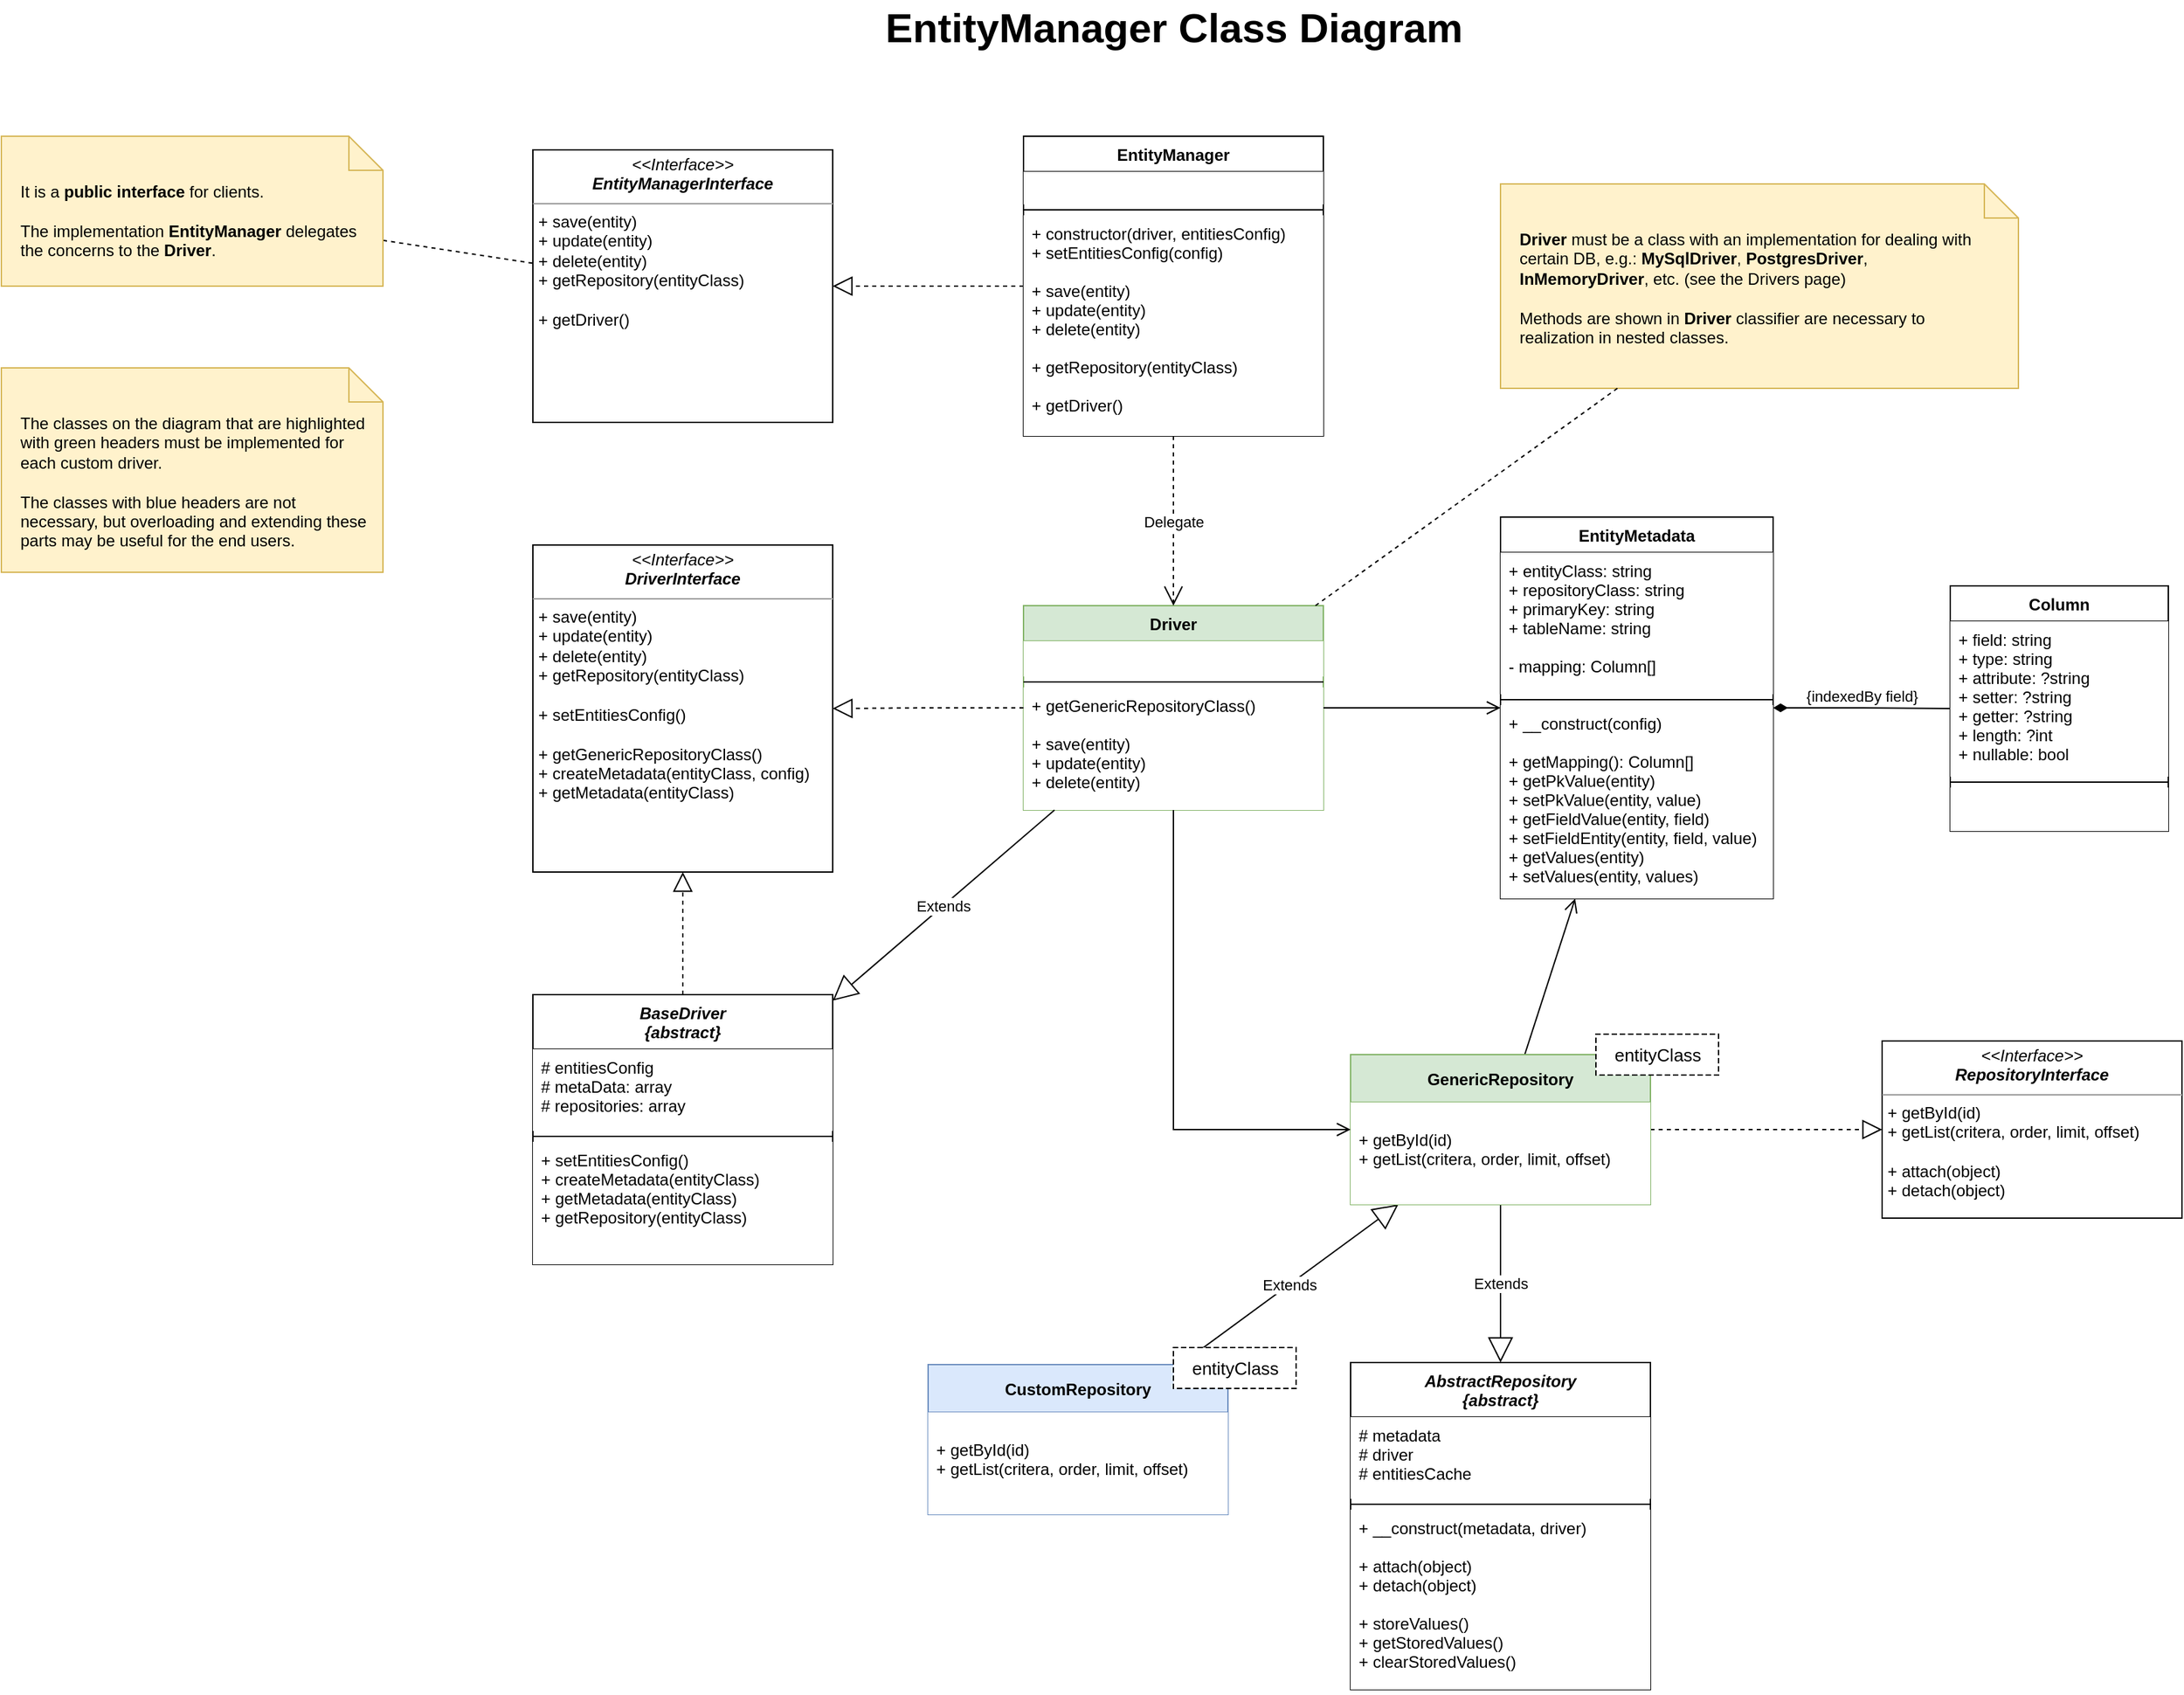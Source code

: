 <mxfile version="15.4.0" type="device" pages="2"><diagram id="SJ58CyVao7yUJcy5FG_9" name="EntityManager"><mxGraphModel dx="2591" dy="825" grid="1" gridSize="10" guides="1" tooltips="1" connect="1" arrows="1" fold="1" page="1" pageScale="1" pageWidth="1169" pageHeight="827" math="0" shadow="0"><root><mxCell id="0"/><mxCell id="1" parent="0"/><mxCell id="A0-CKyTJ0gZ9Mel_2dKD-28" value="Extends" style="endArrow=block;endSize=16;endFill=0;html=1;rounded=0;" parent="1" source="A0-CKyTJ0gZ9Mel_2dKD-25" target="A0-CKyTJ0gZ9Mel_2dKD-10" edge="1"><mxGeometry width="160" relative="1" as="geometry"><mxPoint x="250" y="944" as="sourcePoint"/><mxPoint x="250" y="1080" as="targetPoint"/></mxGeometry></mxCell><mxCell id="lJa0WSNyjWB1yCXfG6-7-16" value="EntityMetadata" style="swimlane;fontStyle=1;align=center;verticalAlign=top;childLayout=stackLayout;horizontal=1;startSize=26;horizontalStack=0;resizeParent=1;resizeParentMax=0;resizeLast=0;collapsible=1;marginBottom=0;fillColor=default;" parent="1" vertex="1"><mxGeometry x="240" y="429.5" width="200" height="280" as="geometry"/></mxCell><mxCell id="lJa0WSNyjWB1yCXfG6-7-17" value="+ entityClass: string&#10;+ repositoryClass: string&#10;+ primaryKey: string&#10;+ tableName: string&#10;&#10;- mapping: Column[]" style="text;strokeColor=none;fillColor=default;align=left;verticalAlign=top;spacingLeft=4;spacingRight=4;overflow=hidden;rotatable=0;points=[[0,0.5],[1,0.5]];portConstraint=eastwest;" parent="lJa0WSNyjWB1yCXfG6-7-16" vertex="1"><mxGeometry y="26" width="200" height="104" as="geometry"/></mxCell><mxCell id="lJa0WSNyjWB1yCXfG6-7-18" value="" style="line;strokeWidth=1;fillColor=none;align=left;verticalAlign=middle;spacingTop=-1;spacingLeft=3;spacingRight=3;rotatable=0;labelPosition=right;points=[];portConstraint=eastwest;" parent="lJa0WSNyjWB1yCXfG6-7-16" vertex="1"><mxGeometry y="130" width="200" height="8" as="geometry"/></mxCell><mxCell id="lJa0WSNyjWB1yCXfG6-7-19" value="+ __construct(config)&#10;&#10;+ getMapping(): Column[]&#10;+ getPkValue(entity)&#10;+ setPkValue(entity, value)&#10;+ getFieldValue(entity, field)&#10;+ setFieldEntity(entity, field, value)&#10;+ getValues(entity)&#10;+ setValues(entity, values)" style="text;strokeColor=none;fillColor=default;align=left;verticalAlign=top;spacingLeft=4;spacingRight=4;overflow=hidden;rotatable=0;points=[[0,0.5],[1,0.5]];portConstraint=eastwest;" parent="lJa0WSNyjWB1yCXfG6-7-16" vertex="1"><mxGeometry y="138" width="200" height="142" as="geometry"/></mxCell><mxCell id="lJa0WSNyjWB1yCXfG6-7-20" value="Driver" style="swimlane;fontStyle=1;align=center;verticalAlign=top;childLayout=stackLayout;horizontal=1;startSize=26;horizontalStack=0;resizeParent=1;resizeParentMax=0;resizeLast=0;collapsible=1;marginBottom=0;fillColor=#d5e8d4;strokeColor=#82b366;" parent="1" vertex="1"><mxGeometry x="-110" y="494.5" width="220" height="150" as="geometry"/></mxCell><mxCell id="lJa0WSNyjWB1yCXfG6-7-21" value="" style="text;strokeColor=none;fillColor=default;align=left;verticalAlign=top;spacingLeft=4;spacingRight=4;overflow=hidden;rotatable=0;points=[[0,0.5],[1,0.5]];portConstraint=eastwest;" parent="lJa0WSNyjWB1yCXfG6-7-20" vertex="1"><mxGeometry y="26" width="220" height="26" as="geometry"/></mxCell><mxCell id="lJa0WSNyjWB1yCXfG6-7-22" value="" style="line;strokeWidth=1;fillColor=default;align=left;verticalAlign=middle;spacingTop=-1;spacingLeft=3;spacingRight=3;rotatable=0;labelPosition=right;points=[];portConstraint=eastwest;" parent="lJa0WSNyjWB1yCXfG6-7-20" vertex="1"><mxGeometry y="52" width="220" height="8" as="geometry"/></mxCell><mxCell id="lJa0WSNyjWB1yCXfG6-7-23" value="+ getGenericRepositoryClass()&#10;&#10;+ save(entity)&#10;+ update(entity)&#10;+ delete(entity)" style="text;strokeColor=none;fillColor=default;align=left;verticalAlign=top;spacingLeft=4;spacingRight=4;overflow=hidden;rotatable=0;points=[[0,0.5],[1,0.5]];portConstraint=eastwest;" parent="lJa0WSNyjWB1yCXfG6-7-20" vertex="1"><mxGeometry y="60" width="220" height="90" as="geometry"/></mxCell><mxCell id="lJa0WSNyjWB1yCXfG6-7-24" value="&lt;p style=&quot;margin: 0px ; margin-top: 4px ; text-align: center&quot;&gt;&lt;i&gt;&amp;lt;&amp;lt;Interface&amp;gt;&amp;gt;&lt;/i&gt;&lt;br&gt;&lt;b&gt;&lt;i&gt;DriverInterface&lt;/i&gt;&lt;/b&gt;&lt;/p&gt;&lt;hr size=&quot;1&quot;&gt;&lt;p style=&quot;margin: 0px 0px 0px 4px&quot;&gt;+ save(entity)&lt;br&gt;&lt;/p&gt;&lt;p style=&quot;margin: 0px 0px 0px 4px&quot;&gt;+ update(entity)&lt;/p&gt;&lt;p style=&quot;margin: 0px 0px 0px 4px&quot;&gt;+ delete(entity)&lt;/p&gt;&lt;p style=&quot;margin: 0px 0px 0px 4px&quot;&gt;+ getRepository(entityClass)&lt;/p&gt;&lt;p style=&quot;margin: 0px 0px 0px 4px&quot;&gt;&lt;br&gt;&lt;/p&gt;&lt;p style=&quot;margin: 0px 0px 0px 4px&quot;&gt;&lt;span&gt;+ setEntitiesConfig()&lt;/span&gt;&lt;br&gt;&lt;/p&gt;&lt;p style=&quot;margin: 0px 0px 0px 4px&quot;&gt;&lt;br&gt;&lt;/p&gt;&lt;p style=&quot;margin: 0px 0px 0px 4px&quot;&gt;+ getGenericRepositoryClass()&lt;br&gt;&lt;/p&gt;&lt;p style=&quot;margin: 0px ; margin-left: 4px&quot;&gt;+ createMetadata(entityClass, config)&lt;br style=&quot;padding: 0px ; margin: 0px&quot;&gt;+ getMetadata(entityClass)&lt;/p&gt;" style="verticalAlign=top;align=left;overflow=fill;fontSize=12;fontFamily=Helvetica;html=1;fillColor=default;" parent="1" vertex="1"><mxGeometry x="-470" y="450" width="220" height="240" as="geometry"/></mxCell><mxCell id="lJa0WSNyjWB1yCXfG6-7-25" value="Column" style="swimlane;fontStyle=1;align=center;verticalAlign=top;childLayout=stackLayout;horizontal=1;startSize=26;horizontalStack=0;resizeParent=1;resizeParentMax=0;resizeLast=0;collapsible=1;marginBottom=0;fillColor=default;" parent="1" vertex="1"><mxGeometry x="570" y="480" width="160" height="180" as="geometry"/></mxCell><mxCell id="lJa0WSNyjWB1yCXfG6-7-26" value="+ field: string&#10;+ type: string&#10;+ attribute: ?string&#10;+ setter: ?string&#10;+ getter: ?string&#10;+ length: ?int&#10;+ nullable: bool" style="text;strokeColor=none;fillColor=default;align=left;verticalAlign=top;spacingLeft=4;spacingRight=4;overflow=hidden;rotatable=0;points=[[0,0.5],[1,0.5]];portConstraint=eastwest;" parent="lJa0WSNyjWB1yCXfG6-7-25" vertex="1"><mxGeometry y="26" width="160" height="114" as="geometry"/></mxCell><mxCell id="lJa0WSNyjWB1yCXfG6-7-27" value="" style="line;strokeWidth=1;fillColor=none;align=left;verticalAlign=middle;spacingTop=-1;spacingLeft=3;spacingRight=3;rotatable=0;labelPosition=right;points=[];portConstraint=eastwest;" parent="lJa0WSNyjWB1yCXfG6-7-25" vertex="1"><mxGeometry y="140" width="160" height="8" as="geometry"/></mxCell><mxCell id="lJa0WSNyjWB1yCXfG6-7-28" value="" style="text;strokeColor=none;fillColor=default;align=left;verticalAlign=top;spacingLeft=4;spacingRight=4;overflow=hidden;rotatable=0;points=[[0,0.5],[1,0.5]];portConstraint=eastwest;" parent="lJa0WSNyjWB1yCXfG6-7-25" vertex="1"><mxGeometry y="148" width="160" height="32" as="geometry"/></mxCell><mxCell id="lJa0WSNyjWB1yCXfG6-7-29" value="" style="endArrow=open;startArrow=none;endFill=0;startFill=0;endSize=8;html=1;verticalAlign=bottom;labelBackgroundColor=none;strokeWidth=1;rounded=0;edgeStyle=orthogonalEdgeStyle;" parent="1" source="lJa0WSNyjWB1yCXfG6-7-20" target="lJa0WSNyjWB1yCXfG6-7-16" edge="1"><mxGeometry width="160" relative="1" as="geometry"><mxPoint x="90" y="789" as="sourcePoint"/><mxPoint x="250" y="789" as="targetPoint"/></mxGeometry></mxCell><mxCell id="lJa0WSNyjWB1yCXfG6-7-30" value="{indexedBy field}" style="endArrow=none;startArrow=diamondThin;endFill=0;startFill=1;html=1;verticalAlign=bottom;labelBackgroundColor=none;strokeWidth=1;startSize=8;endSize=8;rounded=0;edgeStyle=orthogonalEdgeStyle;" parent="1" source="lJa0WSNyjWB1yCXfG6-7-16" target="lJa0WSNyjWB1yCXfG6-7-25" edge="1"><mxGeometry width="160" relative="1" as="geometry"><mxPoint x="340" y="759" as="sourcePoint"/><mxPoint x="180" y="759" as="targetPoint"/></mxGeometry></mxCell><mxCell id="lJa0WSNyjWB1yCXfG6-7-32" value="&lt;p style=&quot;margin: 0px ; margin-top: 4px ; text-align: center&quot;&gt;&lt;i&gt;&amp;lt;&amp;lt;Interface&amp;gt;&amp;gt;&lt;/i&gt;&lt;br&gt;&lt;b&gt;&lt;i&gt;EntityManagerInterface&lt;/i&gt;&lt;/b&gt;&lt;/p&gt;&lt;hr size=&quot;1&quot;&gt;&lt;p style=&quot;margin: 0px ; margin-left: 4px&quot;&gt;&lt;span&gt;+ save(entity)&lt;/span&gt;&lt;br&gt;&lt;/p&gt;&lt;p style=&quot;margin: 0px ; margin-left: 4px&quot;&gt;+ update(entity)&lt;/p&gt;&lt;p style=&quot;margin: 0px ; margin-left: 4px&quot;&gt;+ delete(entity)&lt;/p&gt;&lt;p style=&quot;margin: 0px ; margin-left: 4px&quot;&gt;+ getRepository(entityClass)&lt;/p&gt;&lt;p style=&quot;margin: 0px ; margin-left: 4px&quot;&gt;&lt;br&gt;&lt;/p&gt;&lt;p style=&quot;margin: 0px ; margin-left: 4px&quot;&gt;+ getDriver()&lt;/p&gt;" style="verticalAlign=top;align=left;overflow=fill;fontSize=12;fontFamily=Helvetica;html=1;fillColor=default;" parent="1" vertex="1"><mxGeometry x="-470" y="160" width="220" height="200" as="geometry"/></mxCell><mxCell id="lJa0WSNyjWB1yCXfG6-7-33" value="EntityManager" style="swimlane;fontStyle=1;align=center;verticalAlign=top;childLayout=stackLayout;horizontal=1;startSize=26;horizontalStack=0;resizeParent=1;resizeParentMax=0;resizeLast=0;collapsible=1;marginBottom=0;fillColor=default;" parent="1" vertex="1"><mxGeometry x="-110" y="150" width="220" height="220" as="geometry"/></mxCell><mxCell id="lJa0WSNyjWB1yCXfG6-7-34" value="" style="text;strokeColor=none;fillColor=default;align=left;verticalAlign=top;spacingLeft=4;spacingRight=4;overflow=hidden;rotatable=0;points=[[0,0.5],[1,0.5]];portConstraint=eastwest;" parent="lJa0WSNyjWB1yCXfG6-7-33" vertex="1"><mxGeometry y="26" width="220" height="24" as="geometry"/></mxCell><mxCell id="lJa0WSNyjWB1yCXfG6-7-35" value="" style="line;strokeWidth=1;fillColor=none;align=left;verticalAlign=middle;spacingTop=-1;spacingLeft=3;spacingRight=3;rotatable=0;labelPosition=right;points=[];portConstraint=eastwest;" parent="lJa0WSNyjWB1yCXfG6-7-33" vertex="1"><mxGeometry y="50" width="220" height="8" as="geometry"/></mxCell><mxCell id="lJa0WSNyjWB1yCXfG6-7-36" value="+ constructor(driver, entitiesConfig)&#10;+ setEntitiesConfig(config)&#10;&#10;+ save(entity)&#10;+ update(entity)&#10;+ delete(entity)&#10;&#10;+ getRepository(entityClass)&#10;&#10;+ getDriver()" style="text;strokeColor=none;fillColor=default;align=left;verticalAlign=top;spacingLeft=4;spacingRight=4;overflow=hidden;rotatable=0;points=[[0,0.5],[1,0.5]];portConstraint=eastwest;" parent="lJa0WSNyjWB1yCXfG6-7-33" vertex="1"><mxGeometry y="58" width="220" height="162" as="geometry"/></mxCell><mxCell id="lJa0WSNyjWB1yCXfG6-7-37" value="" style="endArrow=block;dashed=1;endFill=0;endSize=12;html=1;rounded=0;edgeStyle=orthogonalEdgeStyle;" parent="1" source="lJa0WSNyjWB1yCXfG6-7-33" target="lJa0WSNyjWB1yCXfG6-7-32" edge="1"><mxGeometry width="160" relative="1" as="geometry"><mxPoint x="20" y="380" as="sourcePoint"/><mxPoint x="180" y="380" as="targetPoint"/></mxGeometry></mxCell><mxCell id="lJa0WSNyjWB1yCXfG6-7-38" value="" style="endArrow=block;dashed=1;endFill=0;endSize=12;html=1;rounded=0;edgeStyle=orthogonalEdgeStyle;" parent="1" source="lJa0WSNyjWB1yCXfG6-7-20" target="lJa0WSNyjWB1yCXfG6-7-24" edge="1"><mxGeometry width="160" relative="1" as="geometry"><mxPoint x="240" y="300" as="sourcePoint"/><mxPoint x="150" y="269.5" as="targetPoint"/></mxGeometry></mxCell><mxCell id="lJa0WSNyjWB1yCXfG6-7-39" value="Delegate" style="endArrow=open;endSize=12;dashed=1;html=1;rounded=0;edgeStyle=orthogonalEdgeStyle;" parent="1" source="lJa0WSNyjWB1yCXfG6-7-33" target="lJa0WSNyjWB1yCXfG6-7-20" edge="1"><mxGeometry width="160" relative="1" as="geometry"><mxPoint x="240" y="290" as="sourcePoint"/><mxPoint x="400" y="290" as="targetPoint"/></mxGeometry></mxCell><mxCell id="zQeRHiW2TNK7306oFP3N-9" style="rounded=0;orthogonalLoop=1;jettySize=auto;html=1;strokeColor=default;endArrow=none;endFill=0;dashed=1;" parent="1" source="zQeRHiW2TNK7306oFP3N-6" target="lJa0WSNyjWB1yCXfG6-7-32" edge="1"><mxGeometry relative="1" as="geometry"/></mxCell><mxCell id="zQeRHiW2TNK7306oFP3N-6" value="It is a&amp;nbsp;&lt;b&gt;public interface&lt;/b&gt;&amp;nbsp;for clients.&lt;br&gt;&lt;br&gt;&lt;div&gt;The implementation&amp;nbsp;&lt;b&gt;EntityManager&amp;nbsp;&lt;/b&gt;delegates the concerns to the&amp;nbsp;&lt;b&gt;Driver&lt;/b&gt;.&lt;/div&gt;" style="shape=note2;boundedLbl=1;whiteSpace=wrap;html=1;size=25;verticalAlign=top;align=left;fillColor=#fff2cc;strokeColor=#d6b656;spacing=4;spacingLeft=10;spacingRight=10;" parent="1" vertex="1"><mxGeometry x="-860" y="150" width="280" height="110" as="geometry"/></mxCell><mxCell id="A0-CKyTJ0gZ9Mel_2dKD-1" value="BaseDriver&#10;{abstract}&#10;" style="swimlane;fontStyle=3;align=center;verticalAlign=top;childLayout=stackLayout;horizontal=1;startSize=40;horizontalStack=0;resizeParent=1;resizeParentMax=0;resizeLast=0;collapsible=1;marginBottom=0;fillColor=default;" parent="1" vertex="1"><mxGeometry x="-470" y="780" width="220" height="198" as="geometry"/></mxCell><mxCell id="A0-CKyTJ0gZ9Mel_2dKD-2" value="# entitiesConfig&#10;# metaData: array&#10;# repositories: array&#10;" style="text;strokeColor=none;fillColor=default;align=left;verticalAlign=top;spacingLeft=4;spacingRight=4;overflow=hidden;rotatable=0;points=[[0,0.5],[1,0.5]];portConstraint=eastwest;" parent="A0-CKyTJ0gZ9Mel_2dKD-1" vertex="1"><mxGeometry y="40" width="220" height="60" as="geometry"/></mxCell><mxCell id="A0-CKyTJ0gZ9Mel_2dKD-3" value="" style="line;strokeWidth=1;fillColor=default;align=left;verticalAlign=middle;spacingTop=-1;spacingLeft=3;spacingRight=3;rotatable=0;labelPosition=right;points=[];portConstraint=eastwest;" parent="A0-CKyTJ0gZ9Mel_2dKD-1" vertex="1"><mxGeometry y="100" width="220" height="8" as="geometry"/></mxCell><mxCell id="A0-CKyTJ0gZ9Mel_2dKD-4" value="+ setEntitiesConfig()&#10;+ createMetadata(entityClass)&#10;+ getMetadata(entityClass)&#10;+ getRepository(entityClass)" style="text;strokeColor=none;fillColor=default;align=left;verticalAlign=top;spacingLeft=4;spacingRight=4;overflow=hidden;rotatable=0;points=[[0,0.5],[1,0.5]];portConstraint=eastwest;" parent="A0-CKyTJ0gZ9Mel_2dKD-1" vertex="1"><mxGeometry y="108" width="220" height="90" as="geometry"/></mxCell><mxCell id="A0-CKyTJ0gZ9Mel_2dKD-6" value="Extends" style="endArrow=block;endSize=16;endFill=0;html=1;rounded=0;" parent="1" source="lJa0WSNyjWB1yCXfG6-7-20" target="A0-CKyTJ0gZ9Mel_2dKD-1" edge="1"><mxGeometry width="160" relative="1" as="geometry"><mxPoint x="-350" y="474.5" as="sourcePoint"/><mxPoint x="-350" y="370" as="targetPoint"/></mxGeometry></mxCell><mxCell id="A0-CKyTJ0gZ9Mel_2dKD-7" value="&lt;b&gt;Driver &lt;/b&gt;must be a class with an implementation for dealing with certain DB, e.g.: &lt;b&gt;MySqlDriver&lt;/b&gt;, &lt;b&gt;PostgresDriver&lt;/b&gt;, &lt;b&gt;InMemoryDriver&lt;/b&gt;,&amp;nbsp;etc. (see the Drivers page)&lt;br&gt;&lt;br&gt;Methods are shown in&amp;nbsp;&lt;b&gt;Driver&lt;/b&gt;&amp;nbsp;classifier&amp;nbsp;are necessary to realization in nested classes." style="shape=note2;boundedLbl=1;whiteSpace=wrap;html=1;size=25;verticalAlign=top;align=left;fillColor=#fff2cc;strokeColor=#d6b656;spacing=4;spacingLeft=10;spacingRight=10;" parent="1" vertex="1"><mxGeometry x="240" y="185" width="380" height="150" as="geometry"/></mxCell><mxCell id="A0-CKyTJ0gZ9Mel_2dKD-8" style="rounded=0;orthogonalLoop=1;jettySize=auto;html=1;strokeColor=default;endArrow=none;endFill=0;dashed=1;" parent="1" source="lJa0WSNyjWB1yCXfG6-7-20" target="A0-CKyTJ0gZ9Mel_2dKD-7" edge="1"><mxGeometry relative="1" as="geometry"><mxPoint x="-590" y="237.568" as="sourcePoint"/><mxPoint x="-460" y="255.135" as="targetPoint"/></mxGeometry></mxCell><mxCell id="A0-CKyTJ0gZ9Mel_2dKD-9" value="" style="endArrow=block;dashed=1;endFill=0;endSize=12;html=1;rounded=0;" parent="1" source="A0-CKyTJ0gZ9Mel_2dKD-1" target="lJa0WSNyjWB1yCXfG6-7-24" edge="1"><mxGeometry width="160" relative="1" as="geometry"><mxPoint x="-540" y="720" as="sourcePoint"/><mxPoint x="-380" y="720" as="targetPoint"/></mxGeometry></mxCell><mxCell id="A0-CKyTJ0gZ9Mel_2dKD-14" value="&lt;p style=&quot;margin: 0px ; margin-top: 4px ; text-align: center&quot;&gt;&lt;i&gt;&amp;lt;&amp;lt;Interface&amp;gt;&amp;gt;&lt;/i&gt;&lt;br&gt;&lt;b&gt;&lt;i&gt;RepositoryInterface&lt;/i&gt;&lt;/b&gt;&lt;/p&gt;&lt;hr size=&quot;1&quot;&gt;&lt;p style=&quot;margin: 0px ; margin-left: 4px&quot;&gt;+ getById(id)&lt;/p&gt;&lt;p style=&quot;margin: 0px ; margin-left: 4px&quot;&gt;+ getList(critera, order, limit, offset)&lt;/p&gt;&lt;p style=&quot;margin: 0px ; margin-left: 4px&quot;&gt;&lt;br&gt;&lt;/p&gt;&lt;p style=&quot;margin: 0px ; margin-left: 4px&quot;&gt;+ attach(object)&lt;/p&gt;&lt;p style=&quot;margin: 0px ; margin-left: 4px&quot;&gt;+ detach(object)&lt;/p&gt;" style="verticalAlign=top;align=left;overflow=fill;fontSize=12;fontFamily=Helvetica;html=1;fillColor=default;" parent="1" vertex="1"><mxGeometry x="520" y="814" width="220" height="130" as="geometry"/></mxCell><mxCell id="A0-CKyTJ0gZ9Mel_2dKD-15" value="" style="endArrow=open;startArrow=none;endFill=0;startFill=0;endSize=8;html=1;verticalAlign=bottom;labelBackgroundColor=none;strokeWidth=1;rounded=0;" parent="1" source="A0-CKyTJ0gZ9Mel_2dKD-10" target="lJa0WSNyjWB1yCXfG6-7-16" edge="1"><mxGeometry width="160" relative="1" as="geometry"><mxPoint x="120" y="579.5" as="sourcePoint"/><mxPoint x="250" y="579.5" as="targetPoint"/></mxGeometry></mxCell><mxCell id="A0-CKyTJ0gZ9Mel_2dKD-16" value="" style="endArrow=block;dashed=1;endFill=0;endSize=12;html=1;rounded=0;edgeStyle=orthogonalEdgeStyle;" parent="1" source="A0-CKyTJ0gZ9Mel_2dKD-10" target="A0-CKyTJ0gZ9Mel_2dKD-14" edge="1"><mxGeometry width="160" relative="1" as="geometry"><mxPoint x="240" y="769.5" as="sourcePoint"/><mxPoint x="100" y="770" as="targetPoint"/></mxGeometry></mxCell><mxCell id="A0-CKyTJ0gZ9Mel_2dKD-17" value="AbstractRepository&#10;{abstract}&#10;" style="swimlane;fontStyle=3;align=center;verticalAlign=top;childLayout=stackLayout;horizontal=1;startSize=40;horizontalStack=0;resizeParent=1;resizeParentMax=0;resizeLast=0;collapsible=1;marginBottom=0;fillColor=default;" parent="1" vertex="1"><mxGeometry x="130" y="1050" width="220" height="240" as="geometry"/></mxCell><mxCell id="A0-CKyTJ0gZ9Mel_2dKD-18" value="# metadata&#10;# driver&#10;# entitiesCache" style="text;strokeColor=none;fillColor=default;align=left;verticalAlign=top;spacingLeft=4;spacingRight=4;overflow=hidden;rotatable=0;points=[[0,0.5],[1,0.5]];portConstraint=eastwest;" parent="A0-CKyTJ0gZ9Mel_2dKD-17" vertex="1"><mxGeometry y="40" width="220" height="60" as="geometry"/></mxCell><mxCell id="A0-CKyTJ0gZ9Mel_2dKD-19" value="" style="line;strokeWidth=1;fillColor=default;align=left;verticalAlign=middle;spacingTop=-1;spacingLeft=3;spacingRight=3;rotatable=0;labelPosition=right;points=[];portConstraint=eastwest;" parent="A0-CKyTJ0gZ9Mel_2dKD-17" vertex="1"><mxGeometry y="100" width="220" height="8" as="geometry"/></mxCell><mxCell id="A0-CKyTJ0gZ9Mel_2dKD-20" value="+ __construct(metadata, driver)&#10;&#10;+ attach(object)&#10;+ detach(object)&#10;&#10;+ storeValues()&#10;+ getStoredValues()&#10;+ clearStoredValues()" style="text;strokeColor=none;fillColor=default;align=left;verticalAlign=top;spacingLeft=4;spacingRight=4;overflow=hidden;rotatable=0;points=[[0,0.5],[1,0.5]];portConstraint=eastwest;" parent="A0-CKyTJ0gZ9Mel_2dKD-17" vertex="1"><mxGeometry y="108" width="220" height="132" as="geometry"/></mxCell><mxCell id="A0-CKyTJ0gZ9Mel_2dKD-21" value="Extends" style="endArrow=block;endSize=16;endFill=0;html=1;rounded=0;edgeStyle=orthogonalEdgeStyle;" parent="1" source="A0-CKyTJ0gZ9Mel_2dKD-10" target="A0-CKyTJ0gZ9Mel_2dKD-17" edge="1"><mxGeometry width="160" relative="1" as="geometry"><mxPoint x="57.692" y="654.5" as="sourcePoint"/><mxPoint x="-109.077" y="790" as="targetPoint"/></mxGeometry></mxCell><mxCell id="A0-CKyTJ0gZ9Mel_2dKD-23" value="" style="group" parent="1" vertex="1" connectable="0"><mxGeometry x="130" y="809" width="270" height="135" as="geometry"/></mxCell><mxCell id="A0-CKyTJ0gZ9Mel_2dKD-10" value="GenericRepository" style="swimlane;fontStyle=1;align=center;verticalAlign=middle;childLayout=stackLayout;horizontal=1;startSize=35;horizontalStack=0;resizeParent=1;resizeParentMax=0;resizeLast=0;collapsible=1;marginBottom=0;fillColor=#d5e8d4;strokeColor=#82b366;" parent="A0-CKyTJ0gZ9Mel_2dKD-23" vertex="1"><mxGeometry y="15" width="220" height="110" as="geometry"/></mxCell><mxCell id="A0-CKyTJ0gZ9Mel_2dKD-13" value="&#10;+ getById(id)&#10;+ getList(critera, order, limit, offset)" style="text;strokeColor=none;fillColor=default;align=left;verticalAlign=top;spacingLeft=4;spacingRight=4;overflow=hidden;rotatable=0;points=[[0,0.5],[1,0.5]];portConstraint=eastwest;" parent="A0-CKyTJ0gZ9Mel_2dKD-10" vertex="1"><mxGeometry y="35" width="220" height="75" as="geometry"/></mxCell><mxCell id="A0-CKyTJ0gZ9Mel_2dKD-22" value="entityClass" style="shape=partialRectangle;html=1;top=1;align=center;dashed=1;fontSize=13;" parent="A0-CKyTJ0gZ9Mel_2dKD-23" vertex="1"><mxGeometry x="180" width="90" height="30" as="geometry"/></mxCell><mxCell id="A0-CKyTJ0gZ9Mel_2dKD-24" value="" style="group" parent="1" vertex="1" connectable="0"><mxGeometry x="-170" y="1039" width="270" height="135" as="geometry"/></mxCell><mxCell id="A0-CKyTJ0gZ9Mel_2dKD-25" value="CustomRepository" style="swimlane;fontStyle=1;align=center;verticalAlign=middle;childLayout=stackLayout;horizontal=1;startSize=35;horizontalStack=0;resizeParent=1;resizeParentMax=0;resizeLast=0;collapsible=1;marginBottom=0;fillColor=#dae8fc;strokeColor=#6c8ebf;" parent="A0-CKyTJ0gZ9Mel_2dKD-24" vertex="1"><mxGeometry x="-10" y="12.5" width="220" height="110" as="geometry"/></mxCell><mxCell id="A0-CKyTJ0gZ9Mel_2dKD-26" value="&#10;+ getById(id)&#10;+ getList(critera, order, limit, offset)" style="text;strokeColor=none;fillColor=default;align=left;verticalAlign=top;spacingLeft=4;spacingRight=4;overflow=hidden;rotatable=0;points=[[0,0.5],[1,0.5]];portConstraint=eastwest;" parent="A0-CKyTJ0gZ9Mel_2dKD-25" vertex="1"><mxGeometry y="35" width="220" height="75" as="geometry"/></mxCell><mxCell id="A0-CKyTJ0gZ9Mel_2dKD-27" value="entityClass" style="shape=partialRectangle;html=1;top=1;align=center;dashed=1;fontSize=13;" parent="A0-CKyTJ0gZ9Mel_2dKD-24" vertex="1"><mxGeometry x="170" width="90" height="30" as="geometry"/></mxCell><mxCell id="A0-CKyTJ0gZ9Mel_2dKD-31" value="&lt;span&gt;The classes on the diagram that are highlighted with green headers must be implemented for each custom driver.&lt;br&gt;&lt;br&gt;The classes with blue headers are not necessary, but overloading and extending these parts may be useful for the end users.&lt;br&gt;&lt;/span&gt;" style="shape=note2;boundedLbl=1;whiteSpace=wrap;html=1;size=25;verticalAlign=top;align=left;fillColor=#fff2cc;strokeColor=#d6b656;spacing=4;spacingLeft=10;spacingRight=10;" parent="1" vertex="1"><mxGeometry x="-860" y="320" width="280" height="150" as="geometry"/></mxCell><mxCell id="jLvcxPWybsjjd2m1KcmQ-4" value="" style="endArrow=open;startArrow=none;endFill=0;startFill=0;endSize=8;html=1;verticalAlign=bottom;labelBackgroundColor=none;strokeWidth=1;rounded=0;edgeStyle=orthogonalEdgeStyle;" parent="1" source="lJa0WSNyjWB1yCXfG6-7-20" target="A0-CKyTJ0gZ9Mel_2dKD-10" edge="1"><mxGeometry width="160" relative="1" as="geometry"><mxPoint x="120" y="579.5" as="sourcePoint"/><mxPoint x="250" y="579.5" as="targetPoint"/><Array as="points"><mxPoint y="879"/></Array></mxGeometry></mxCell><mxCell id="ghYmmO_BW0jHlLQmL2UN-1" value="EntityManager Class Diagram" style="text;html=1;align=center;verticalAlign=middle;resizable=0;points=[];autosize=1;strokeColor=none;fillColor=none;fontSize=30;fontStyle=1" parent="1" vertex="1"><mxGeometry x="-220" y="50" width="440" height="40" as="geometry"/></mxCell></root></mxGraphModel></diagram><diagram id="qeE1UAEfk7Dc6oGA2uwF" name="Drivers"><mxGraphModel dx="2591" dy="825" grid="1" gridSize="10" guides="1" tooltips="1" connect="1" arrows="1" fold="1" page="1" pageScale="1" pageWidth="1169" pageHeight="827" math="0" shadow="0"><root><mxCell id="uCvE8JnGRidmTDrWS27I-0"/><mxCell id="uCvE8JnGRidmTDrWS27I-1" parent="uCvE8JnGRidmTDrWS27I-0"/><mxCell id="JXiQGgFLcQQI-pMV_wPF-0" value="&lt;p style=&quot;margin: 0px ; margin-top: 4px ; text-align: center&quot;&gt;&lt;i&gt;&amp;lt;&amp;lt;Interface&amp;gt;&amp;gt;&lt;/i&gt;&lt;br&gt;&lt;b&gt;&lt;i&gt;DriverInterface&lt;/i&gt;&lt;/b&gt;&lt;/p&gt;&lt;hr size=&quot;1&quot;&gt;&lt;p style=&quot;margin: 0px 0px 0px 4px&quot;&gt;+ save(entity)&lt;br&gt;&lt;/p&gt;&lt;p style=&quot;margin: 0px 0px 0px 4px&quot;&gt;+ update(entity)&lt;/p&gt;&lt;p style=&quot;margin: 0px 0px 0px 4px&quot;&gt;+ delete(entity)&lt;/p&gt;&lt;p style=&quot;margin: 0px 0px 0px 4px&quot;&gt;+ getRepository(entityClass)&lt;/p&gt;&lt;p style=&quot;margin: 0px 0px 0px 4px&quot;&gt;&lt;br&gt;&lt;/p&gt;&lt;p style=&quot;margin: 0px 0px 0px 4px&quot;&gt;&lt;span&gt;+ setEntitiesConfig()&lt;/span&gt;&lt;br&gt;&lt;/p&gt;&lt;p style=&quot;margin: 0px 0px 0px 4px&quot;&gt;&lt;br&gt;&lt;/p&gt;&lt;p style=&quot;margin: 0px 0px 0px 4px&quot;&gt;+ getGenericRepositoryClass()&lt;br&gt;&lt;/p&gt;&lt;p style=&quot;margin: 0px ; margin-left: 4px&quot;&gt;+ createMetadata(entityClass, config)&lt;br style=&quot;padding: 0px ; margin: 0px&quot;&gt;+ getMetadata(entityClass)&lt;/p&gt;" style="verticalAlign=top;align=left;overflow=fill;fontSize=12;fontFamily=Helvetica;html=1;fillColor=default;" parent="uCvE8JnGRidmTDrWS27I-1" vertex="1"><mxGeometry x="-1070" y="310" width="220" height="240" as="geometry"/></mxCell><mxCell id="B8dH9yD1XaMUhmPiHCNz-4" value="BaseDriver&#10;{abstract}&#10;" style="swimlane;fontStyle=3;align=center;verticalAlign=top;childLayout=stackLayout;horizontal=1;startSize=40;horizontalStack=0;resizeParent=1;resizeParentMax=0;resizeLast=0;collapsible=1;marginBottom=0;fillColor=default;" parent="uCvE8JnGRidmTDrWS27I-1" vertex="1"><mxGeometry x="-320" y="112" width="220" height="198" as="geometry"/></mxCell><mxCell id="B8dH9yD1XaMUhmPiHCNz-5" value="# entitiesConfig&#10;# metaData: array&#10;# repositories: array&#10;" style="text;strokeColor=none;fillColor=default;align=left;verticalAlign=top;spacingLeft=4;spacingRight=4;overflow=hidden;rotatable=0;points=[[0,0.5],[1,0.5]];portConstraint=eastwest;" parent="B8dH9yD1XaMUhmPiHCNz-4" vertex="1"><mxGeometry y="40" width="220" height="60" as="geometry"/></mxCell><mxCell id="B8dH9yD1XaMUhmPiHCNz-6" value="" style="line;strokeWidth=1;fillColor=default;align=left;verticalAlign=middle;spacingTop=-1;spacingLeft=3;spacingRight=3;rotatable=0;labelPosition=right;points=[];portConstraint=eastwest;" parent="B8dH9yD1XaMUhmPiHCNz-4" vertex="1"><mxGeometry y="100" width="220" height="8" as="geometry"/></mxCell><mxCell id="B8dH9yD1XaMUhmPiHCNz-7" value="+ setEntitiesConfig()&#10;+ createMetadata(entityClass)&#10;+ getMetadata(entityClass)&#10;+ getRepository(entityClass)" style="text;strokeColor=none;fillColor=default;align=left;verticalAlign=top;spacingLeft=4;spacingRight=4;overflow=hidden;rotatable=0;points=[[0,0.5],[1,0.5]];portConstraint=eastwest;" parent="B8dH9yD1XaMUhmPiHCNz-4" vertex="1"><mxGeometry y="108" width="220" height="90" as="geometry"/></mxCell><mxCell id="B8dH9yD1XaMUhmPiHCNz-8" value="SqlBaseDriver" style="swimlane;fontStyle=1;align=center;verticalAlign=middle;childLayout=stackLayout;horizontal=1;startSize=40;horizontalStack=0;resizeParent=1;resizeParentMax=0;resizeLast=0;collapsible=1;marginBottom=0;fillColor=#d5e8d4;strokeColor=#82b366;" parent="uCvE8JnGRidmTDrWS27I-1" vertex="1"><mxGeometry x="-700" y="295" width="220" height="270" as="geometry"/></mxCell><mxCell id="B8dH9yD1XaMUhmPiHCNz-9" value="+ identifierQuote = &quot;&#10;+ valueQuote = '&#10;&#10;- pdo" style="text;strokeColor=none;fillColor=default;align=left;verticalAlign=top;spacingLeft=4;spacingRight=4;overflow=hidden;rotatable=0;points=[[0,0.5],[1,0.5]];portConstraint=eastwest;" parent="B8dH9yD1XaMUhmPiHCNz-8" vertex="1"><mxGeometry y="40" width="220" height="80" as="geometry"/></mxCell><mxCell id="B8dH9yD1XaMUhmPiHCNz-10" value="" style="line;strokeWidth=1;fillColor=default;align=left;verticalAlign=middle;spacingTop=-1;spacingLeft=3;spacingRight=3;rotatable=0;labelPosition=right;points=[];portConstraint=eastwest;" parent="B8dH9yD1XaMUhmPiHCNz-8" vertex="1"><mxGeometry y="120" width="220" height="8" as="geometry"/></mxCell><mxCell id="B8dH9yD1XaMUhmPiHCNz-11" value="+ __constructor(dsn, user, password, &#10;        options)&#10;&#10;+ save(entity)&#10;+ update(entity)&#10;+ delete(entity)&#10;+ getRepository(entityClass)&#10;&#10;+ getPdo()" style="text;strokeColor=none;fillColor=default;align=left;verticalAlign=top;spacingLeft=4;spacingRight=4;overflow=hidden;rotatable=0;points=[[0,0.5],[1,0.5]];portConstraint=eastwest;" parent="B8dH9yD1XaMUhmPiHCNz-8" vertex="1"><mxGeometry y="128" width="220" height="142" as="geometry"/></mxCell><mxCell id="Mi7Q2lDqh7m7rDdV9DIG-0" value="" style="endArrow=block;startArrow=none;endFill=0;startFill=0;endSize=8;html=1;verticalAlign=bottom;dashed=1;labelBackgroundColor=none;rounded=0;" parent="uCvE8JnGRidmTDrWS27I-1" source="B8dH9yD1XaMUhmPiHCNz-8" target="JXiQGgFLcQQI-pMV_wPF-0" edge="1"><mxGeometry width="160" relative="1" as="geometry"><mxPoint x="-640" y="370" as="sourcePoint"/><mxPoint x="-620" y="400" as="targetPoint"/></mxGeometry></mxCell><mxCell id="uxM5X8iljNTU3DhLXZFB-0" value="Extends" style="endArrow=block;endSize=16;endFill=0;html=1;rounded=0;" parent="uCvE8JnGRidmTDrWS27I-1" source="B8dH9yD1XaMUhmPiHCNz-8" target="B8dH9yD1XaMUhmPiHCNz-4" edge="1"><mxGeometry width="160" relative="1" as="geometry"><mxPoint x="-47.237" y="944.5" as="sourcePoint"/><mxPoint x="-210" y="1084.431" as="targetPoint"/></mxGeometry></mxCell><mxCell id="uxM5X8iljNTU3DhLXZFB-1" value="MySqlDriver" style="swimlane;fontStyle=1;align=center;verticalAlign=middle;childLayout=stackLayout;horizontal=1;startSize=40;horizontalStack=0;resizeParent=1;resizeParentMax=0;resizeLast=0;collapsible=1;marginBottom=0;fillColor=#d5e8d4;strokeColor=#82b366;" parent="uCvE8JnGRidmTDrWS27I-1" vertex="1"><mxGeometry x="-320" y="360" width="220" height="140" as="geometry"/></mxCell><mxCell id="uxM5X8iljNTU3DhLXZFB-2" value="+ identifierQuote = `&#10;+ valueQuote = '" style="text;strokeColor=none;fillColor=default;align=left;verticalAlign=top;spacingLeft=4;spacingRight=4;overflow=hidden;rotatable=0;points=[[0,0.5],[1,0.5]];portConstraint=eastwest;" parent="uxM5X8iljNTU3DhLXZFB-1" vertex="1"><mxGeometry y="40" width="220" height="50" as="geometry"/></mxCell><mxCell id="uxM5X8iljNTU3DhLXZFB-3" value="" style="line;strokeWidth=1;fillColor=default;align=left;verticalAlign=middle;spacingTop=-1;spacingLeft=3;spacingRight=3;rotatable=0;labelPosition=right;points=[];portConstraint=eastwest;" parent="uxM5X8iljNTU3DhLXZFB-1" vertex="1"><mxGeometry y="90" width="220" height="8" as="geometry"/></mxCell><mxCell id="uxM5X8iljNTU3DhLXZFB-4" value="" style="text;strokeColor=none;fillColor=default;align=left;verticalAlign=top;spacingLeft=4;spacingRight=4;overflow=hidden;rotatable=0;points=[[0,0.5],[1,0.5]];portConstraint=eastwest;" parent="uxM5X8iljNTU3DhLXZFB-1" vertex="1"><mxGeometry y="98" width="220" height="42" as="geometry"/></mxCell><mxCell id="XpoHsHqOpH41BK0ZfXan-0" value="&lt;p style=&quot;margin: 0px ; margin-top: 4px ; text-align: center&quot;&gt;&lt;i&gt;&amp;lt;&amp;lt;Interface&amp;gt;&amp;gt;&lt;/i&gt;&lt;br&gt;&lt;b&gt;&lt;i&gt;RepositoryInterface&lt;/i&gt;&lt;/b&gt;&lt;/p&gt;&lt;hr size=&quot;1&quot;&gt;&lt;p style=&quot;margin: 0px ; margin-left: 4px&quot;&gt;+ getById(id)&lt;/p&gt;&lt;p style=&quot;margin: 0px ; margin-left: 4px&quot;&gt;+ getList(critera, order, limit, offset)&lt;/p&gt;&lt;p style=&quot;margin: 0px ; margin-left: 4px&quot;&gt;&lt;br&gt;&lt;/p&gt;&lt;p style=&quot;margin: 0px ; margin-left: 4px&quot;&gt;+ attach(object)&lt;/p&gt;&lt;p style=&quot;margin: 0px ; margin-left: 4px&quot;&gt;+ detach(object)&lt;/p&gt;" style="verticalAlign=top;align=left;overflow=fill;fontSize=12;fontFamily=Helvetica;html=1;fillColor=default;" parent="uCvE8JnGRidmTDrWS27I-1" vertex="1"><mxGeometry x="-1070" y="650" width="220" height="130" as="geometry"/></mxCell><mxCell id="XpoHsHqOpH41BK0ZfXan-1" value="AbstractRepository&#10;{abstract}&#10;" style="swimlane;fontStyle=3;align=center;verticalAlign=top;childLayout=stackLayout;horizontal=1;startSize=40;horizontalStack=0;resizeParent=1;resizeParentMax=0;resizeLast=0;collapsible=1;marginBottom=0;fillColor=default;" parent="uCvE8JnGRidmTDrWS27I-1" vertex="1"><mxGeometry x="-320" y="865" width="220" height="240" as="geometry"/></mxCell><mxCell id="XpoHsHqOpH41BK0ZfXan-2" value="# metadata&#10;# driver&#10;# entitiesCache" style="text;strokeColor=none;fillColor=default;align=left;verticalAlign=top;spacingLeft=4;spacingRight=4;overflow=hidden;rotatable=0;points=[[0,0.5],[1,0.5]];portConstraint=eastwest;" parent="XpoHsHqOpH41BK0ZfXan-1" vertex="1"><mxGeometry y="40" width="220" height="60" as="geometry"/></mxCell><mxCell id="XpoHsHqOpH41BK0ZfXan-3" value="" style="line;strokeWidth=1;fillColor=default;align=left;verticalAlign=middle;spacingTop=-1;spacingLeft=3;spacingRight=3;rotatable=0;labelPosition=right;points=[];portConstraint=eastwest;" parent="XpoHsHqOpH41BK0ZfXan-1" vertex="1"><mxGeometry y="100" width="220" height="8" as="geometry"/></mxCell><mxCell id="XpoHsHqOpH41BK0ZfXan-4" value="+ __construct(metadata, driver)&#10;&#10;+ attach(object)&#10;+ detach(object)&#10;&#10;+ storeValues()&#10;+ getStoredValues()&#10;+ clearStoredValues()" style="text;strokeColor=none;fillColor=default;align=left;verticalAlign=top;spacingLeft=4;spacingRight=4;overflow=hidden;rotatable=0;points=[[0,0.5],[1,0.5]];portConstraint=eastwest;" parent="XpoHsHqOpH41BK0ZfXan-1" vertex="1"><mxGeometry y="108" width="220" height="132" as="geometry"/></mxCell><mxCell id="XpoHsHqOpH41BK0ZfXan-5" value="" style="group" parent="uCvE8JnGRidmTDrWS27I-1" vertex="1" connectable="0"><mxGeometry x="-700" y="645" width="270" height="135" as="geometry"/></mxCell><mxCell id="XpoHsHqOpH41BK0ZfXan-6" value="SqlGenericRepository" style="swimlane;fontStyle=1;align=center;verticalAlign=middle;childLayout=stackLayout;horizontal=1;startSize=35;horizontalStack=0;resizeParent=1;resizeParentMax=0;resizeLast=0;collapsible=1;marginBottom=0;fillColor=#d5e8d4;strokeColor=#82b366;" parent="XpoHsHqOpH41BK0ZfXan-5" vertex="1"><mxGeometry y="15" width="220" height="110" as="geometry"/></mxCell><mxCell id="XpoHsHqOpH41BK0ZfXan-7" value="&#10;+ getById(id)&#10;+ getList(critera, order, limit, offset)" style="text;strokeColor=none;fillColor=default;align=left;verticalAlign=top;spacingLeft=4;spacingRight=4;overflow=hidden;rotatable=0;points=[[0,0.5],[1,0.5]];portConstraint=eastwest;" parent="XpoHsHqOpH41BK0ZfXan-6" vertex="1"><mxGeometry y="35" width="220" height="75" as="geometry"/></mxCell><mxCell id="XpoHsHqOpH41BK0ZfXan-8" value="entityClass" style="shape=partialRectangle;html=1;top=1;align=center;dashed=1;fontSize=13;" parent="XpoHsHqOpH41BK0ZfXan-5" vertex="1"><mxGeometry x="180" width="90" height="30" as="geometry"/></mxCell><mxCell id="imrQSzYJ5U4xy5l9hAYT-0" value="" style="endArrow=block;startArrow=none;endFill=0;startFill=0;endSize=8;html=1;verticalAlign=bottom;dashed=1;labelBackgroundColor=none;rounded=0;" parent="uCvE8JnGRidmTDrWS27I-1" source="XpoHsHqOpH41BK0ZfXan-6" target="XpoHsHqOpH41BK0ZfXan-0" edge="1"><mxGeometry width="160" relative="1" as="geometry"><mxPoint x="-690" y="480.541" as="sourcePoint"/><mxPoint x="-840" y="474.459" as="targetPoint"/></mxGeometry></mxCell><mxCell id="imrQSzYJ5U4xy5l9hAYT-1" value="Extends" style="endArrow=block;endSize=16;endFill=0;html=1;rounded=0;" parent="uCvE8JnGRidmTDrWS27I-1" source="XpoHsHqOpH41BK0ZfXan-6" target="XpoHsHqOpH41BK0ZfXan-1" edge="1"><mxGeometry width="160" relative="1" as="geometry"><mxPoint x="-584.299" y="590" as="sourcePoint"/><mxPoint x="-586.847" y="670" as="targetPoint"/></mxGeometry></mxCell><mxCell id="imrQSzYJ5U4xy5l9hAYT-2" value="Each driver must implement &lt;b&gt;DriverInterface&lt;/b&gt; and &lt;b&gt;RepositoryInterface&lt;/b&gt;.&lt;br&gt;&lt;br&gt;Common functions are realized in abstract &lt;b&gt;&lt;i&gt;BaseDriver&lt;/i&gt;&lt;/b&gt; and &lt;b&gt;&lt;i&gt;AbstractRepository&lt;/i&gt;&lt;/b&gt;." style="shape=note2;boundedLbl=1;whiteSpace=wrap;html=1;size=25;verticalAlign=top;align=left;fillColor=#fff2cc;strokeColor=#d6b656;spacing=2;spacingLeft=10;spacingRight=10;" parent="uCvE8JnGRidmTDrWS27I-1" vertex="1"><mxGeometry x="-1070" y="130" width="470" height="100" as="geometry"/></mxCell><mxCell id="T0SKbXfdi5AkGlLHESe7-0" style="rounded=0;orthogonalLoop=1;jettySize=auto;html=1;strokeColor=default;endArrow=none;endFill=0;dashed=1;" parent="uCvE8JnGRidmTDrWS27I-1" source="imrQSzYJ5U4xy5l9hAYT-2" target="JXiQGgFLcQQI-pMV_wPF-0" edge="1"><mxGeometry relative="1" as="geometry"><mxPoint x="-540" y="296.389" as="sourcePoint"/><mxPoint x="-430" y="313.194" as="targetPoint"/></mxGeometry></mxCell><mxCell id="T0SKbXfdi5AkGlLHESe7-1" value="Extends" style="endArrow=block;endSize=16;endFill=0;html=1;rounded=0;" parent="uCvE8JnGRidmTDrWS27I-1" source="uxM5X8iljNTU3DhLXZFB-1" target="B8dH9yD1XaMUhmPiHCNz-8" edge="1"><mxGeometry width="160" relative="1" as="geometry"><mxPoint x="-580" y="410" as="sourcePoint"/><mxPoint x="-580" y="298" as="targetPoint"/></mxGeometry></mxCell><mxCell id="T0SKbXfdi5AkGlLHESe7-2" value="" style="edgeStyle=elbowEdgeStyle;fontSize=12;html=1;endFill=0;startFill=0;endSize=6;startSize=6;endArrow=openThin;startArrow=openThin;rounded=0;" parent="uCvE8JnGRidmTDrWS27I-1" source="B8dH9yD1XaMUhmPiHCNz-8" target="XpoHsHqOpH41BK0ZfXan-6" edge="1"><mxGeometry width="160" relative="1" as="geometry"><mxPoint x="-590" y="680" as="sourcePoint"/><mxPoint x="-430" y="680" as="targetPoint"/></mxGeometry></mxCell><mxCell id="D2DpQqFWKG0HmFRp9jYJ-0" value="InMemoryDriver" style="swimlane;fontStyle=1;align=center;verticalAlign=middle;childLayout=stackLayout;horizontal=1;startSize=40;horizontalStack=0;resizeParent=1;resizeParentMax=0;resizeLast=0;collapsible=1;marginBottom=0;fillColor=#d5e8d4;strokeColor=#82b366;" parent="uCvE8JnGRidmTDrWS27I-1" vertex="1"><mxGeometry x="-1080" y="1000" width="220" height="230" as="geometry"/></mxCell><mxCell id="D2DpQqFWKG0HmFRp9jYJ-1" value="+ storage" style="text;strokeColor=none;fillColor=default;align=left;verticalAlign=top;spacingLeft=4;spacingRight=4;overflow=hidden;rotatable=0;points=[[0,0.5],[1,0.5]];portConstraint=eastwest;" parent="D2DpQqFWKG0HmFRp9jYJ-0" vertex="1"><mxGeometry y="40" width="220" height="40" as="geometry"/></mxCell><mxCell id="D2DpQqFWKG0HmFRp9jYJ-2" value="" style="line;strokeWidth=1;fillColor=default;align=left;verticalAlign=middle;spacingTop=-1;spacingLeft=3;spacingRight=3;rotatable=0;labelPosition=right;points=[];portConstraint=eastwest;" parent="D2DpQqFWKG0HmFRp9jYJ-0" vertex="1"><mxGeometry y="80" width="220" height="8" as="geometry"/></mxCell><mxCell id="D2DpQqFWKG0HmFRp9jYJ-3" value="&#10;+ save(entity)&#10;+ update(entity)&#10;+ delete(entity)&#10;+ getRepository(entityClass)&#10;&#10;+ getEntity(entityClass, id)" style="text;strokeColor=none;fillColor=default;align=left;verticalAlign=top;spacingLeft=4;spacingRight=4;overflow=hidden;rotatable=0;points=[[0,0.5],[1,0.5]];portConstraint=eastwest;" parent="D2DpQqFWKG0HmFRp9jYJ-0" vertex="1"><mxGeometry y="88" width="220" height="142" as="geometry"/></mxCell><mxCell id="D2DpQqFWKG0HmFRp9jYJ-4" value="" style="group" parent="uCvE8JnGRidmTDrWS27I-1" vertex="1" connectable="0"><mxGeometry x="-780" y="985" width="270" height="135" as="geometry"/></mxCell><mxCell id="D2DpQqFWKG0HmFRp9jYJ-5" value="InMemoryGenericRepository" style="swimlane;fontStyle=1;align=center;verticalAlign=middle;childLayout=stackLayout;horizontal=1;startSize=35;horizontalStack=0;resizeParent=1;resizeParentMax=0;resizeLast=0;collapsible=1;marginBottom=0;fillColor=#d5e8d4;strokeColor=#82b366;" parent="D2DpQqFWKG0HmFRp9jYJ-4" vertex="1"><mxGeometry y="15" width="220" height="110" as="geometry"/></mxCell><mxCell id="D2DpQqFWKG0HmFRp9jYJ-6" value="&#10;+ getById(id)&#10;+ getList(critera, order, limit, offset)" style="text;strokeColor=none;fillColor=default;align=left;verticalAlign=top;spacingLeft=4;spacingRight=4;overflow=hidden;rotatable=0;points=[[0,0.5],[1,0.5]];portConstraint=eastwest;" parent="D2DpQqFWKG0HmFRp9jYJ-5" vertex="1"><mxGeometry y="35" width="220" height="75" as="geometry"/></mxCell><mxCell id="D2DpQqFWKG0HmFRp9jYJ-7" value="entityClass" style="shape=partialRectangle;html=1;top=1;align=center;dashed=1;fontSize=13;" parent="D2DpQqFWKG0HmFRp9jYJ-4" vertex="1"><mxGeometry x="190" y="-4" width="90" height="30" as="geometry"/></mxCell><mxCell id="D2DpQqFWKG0HmFRp9jYJ-8" value="PostgresDriver" style="swimlane;fontStyle=1;align=center;verticalAlign=middle;childLayout=stackLayout;horizontal=1;startSize=40;horizontalStack=0;resizeParent=1;resizeParentMax=0;resizeLast=0;collapsible=1;marginBottom=0;fillColor=#d5e8d4;strokeColor=#82b366;" parent="uCvE8JnGRidmTDrWS27I-1" vertex="1"><mxGeometry x="-320" y="550" width="220" height="110" as="geometry"/></mxCell><mxCell id="D2DpQqFWKG0HmFRp9jYJ-9" value="" style="text;strokeColor=none;fillColor=default;align=left;verticalAlign=top;spacingLeft=4;spacingRight=4;overflow=hidden;rotatable=0;points=[[0,0.5],[1,0.5]];portConstraint=eastwest;" parent="D2DpQqFWKG0HmFRp9jYJ-8" vertex="1"><mxGeometry y="40" width="220" height="30" as="geometry"/></mxCell><mxCell id="D2DpQqFWKG0HmFRp9jYJ-10" value="" style="line;strokeWidth=1;fillColor=default;align=left;verticalAlign=middle;spacingTop=-1;spacingLeft=3;spacingRight=3;rotatable=0;labelPosition=right;points=[];portConstraint=eastwest;" parent="D2DpQqFWKG0HmFRp9jYJ-8" vertex="1"><mxGeometry y="70" width="220" height="8" as="geometry"/></mxCell><mxCell id="D2DpQqFWKG0HmFRp9jYJ-11" value="" style="text;strokeColor=none;fillColor=default;align=left;verticalAlign=top;spacingLeft=4;spacingRight=4;overflow=hidden;rotatable=0;points=[[0,0.5],[1,0.5]];portConstraint=eastwest;" parent="D2DpQqFWKG0HmFRp9jYJ-8" vertex="1"><mxGeometry y="78" width="220" height="32" as="geometry"/></mxCell><mxCell id="D2DpQqFWKG0HmFRp9jYJ-12" value="Extends" style="endArrow=block;endSize=16;endFill=0;html=1;rounded=0;" parent="uCvE8JnGRidmTDrWS27I-1" source="D2DpQqFWKG0HmFRp9jYJ-8" target="B8dH9yD1XaMUhmPiHCNz-8" edge="1"><mxGeometry width="160" relative="1" as="geometry"><mxPoint x="-310" y="484.763" as="sourcePoint"/><mxPoint x="-470" y="458.237" as="targetPoint"/></mxGeometry></mxCell><mxCell id="EdoQwhWN1S7VzWcJ1uR3-1" value="Drivers for EntityManager" style="text;html=1;align=center;verticalAlign=middle;resizable=0;points=[];autosize=1;strokeColor=none;fillColor=none;fontSize=28;fontStyle=1" parent="uCvE8JnGRidmTDrWS27I-1" vertex="1"><mxGeometry x="-764" y="40" width="360" height="40" as="geometry"/></mxCell><mxCell id="5X8u0gwR_tAUB42E0mMa-1" value="Extends" style="endArrow=block;endSize=16;endFill=0;html=1;rounded=0;edgeStyle=orthogonalEdgeStyle;" parent="uCvE8JnGRidmTDrWS27I-1" source="D2DpQqFWKG0HmFRp9jYJ-5" target="XpoHsHqOpH41BK0ZfXan-1" edge="1"><mxGeometry width="160" relative="1" as="geometry"><mxPoint x="-502.593" y="780" as="sourcePoint"/><mxPoint x="-320" y="1000" as="targetPoint"/><Array as="points"><mxPoint x="-370" y="1055"/><mxPoint x="-370" y="1055"/></Array></mxGeometry></mxCell><mxCell id="5X8u0gwR_tAUB42E0mMa-2" value="" style="endArrow=block;startArrow=none;endFill=0;startFill=0;endSize=8;html=1;verticalAlign=bottom;dashed=1;labelBackgroundColor=none;rounded=0;" parent="uCvE8JnGRidmTDrWS27I-1" source="D2DpQqFWKG0HmFRp9jYJ-5" target="XpoHsHqOpH41BK0ZfXan-0" edge="1"><mxGeometry width="160" relative="1" as="geometry"><mxPoint x="-690" y="725" as="sourcePoint"/><mxPoint x="-840" y="725" as="targetPoint"/></mxGeometry></mxCell><mxCell id="5X8u0gwR_tAUB42E0mMa-0" value="InMemory Driver" style="text;html=1;align=center;verticalAlign=middle;resizable=0;points=[];autosize=1;strokeColor=none;fillColor=default;fontSize=30;fontStyle=1" parent="uCvE8JnGRidmTDrWS27I-1" vertex="1"><mxGeometry x="-940" y="910" width="250" height="40" as="geometry"/></mxCell><mxCell id="5X8u0gwR_tAUB42E0mMa-3" value="" style="endArrow=block;startArrow=none;endFill=0;startFill=0;endSize=8;html=1;verticalAlign=bottom;dashed=1;labelBackgroundColor=none;rounded=0;edgeStyle=orthogonalEdgeStyle;" parent="uCvE8JnGRidmTDrWS27I-1" source="D2DpQqFWKG0HmFRp9jYJ-0" target="JXiQGgFLcQQI-pMV_wPF-0" edge="1"><mxGeometry width="160" relative="1" as="geometry"><mxPoint x="-690" y="725" as="sourcePoint"/><mxPoint x="-840" y="725" as="targetPoint"/><Array as="points"><mxPoint x="-1110" y="1115"/><mxPoint x="-1110" y="430"/></Array></mxGeometry></mxCell><mxCell id="5X8u0gwR_tAUB42E0mMa-5" value="&lt;b&gt;InMemoryDriver&lt;/b&gt; extends &lt;b&gt;BaseDriver&lt;/b&gt;" style="shape=note2;boundedLbl=1;whiteSpace=wrap;html=1;size=25;verticalAlign=top;align=left;fillColor=#fff2cc;strokeColor=#d6b656;spacing=2;spacingLeft=10;spacingRight=10;" parent="uCvE8JnGRidmTDrWS27I-1" vertex="1"><mxGeometry x="-790" y="1160" width="230" height="60" as="geometry"/></mxCell><mxCell id="5X8u0gwR_tAUB42E0mMa-6" style="rounded=0;orthogonalLoop=1;jettySize=auto;html=1;strokeColor=default;endArrow=none;endFill=0;dashed=1;" parent="uCvE8JnGRidmTDrWS27I-1" source="D2DpQqFWKG0HmFRp9jYJ-0" target="5X8u0gwR_tAUB42E0mMa-5" edge="1"><mxGeometry relative="1" as="geometry"><mxPoint x="-795" y="1290" as="sourcePoint"/><mxPoint x="-835" y="1370" as="targetPoint"/></mxGeometry></mxCell></root></mxGraphModel></diagram></mxfile>